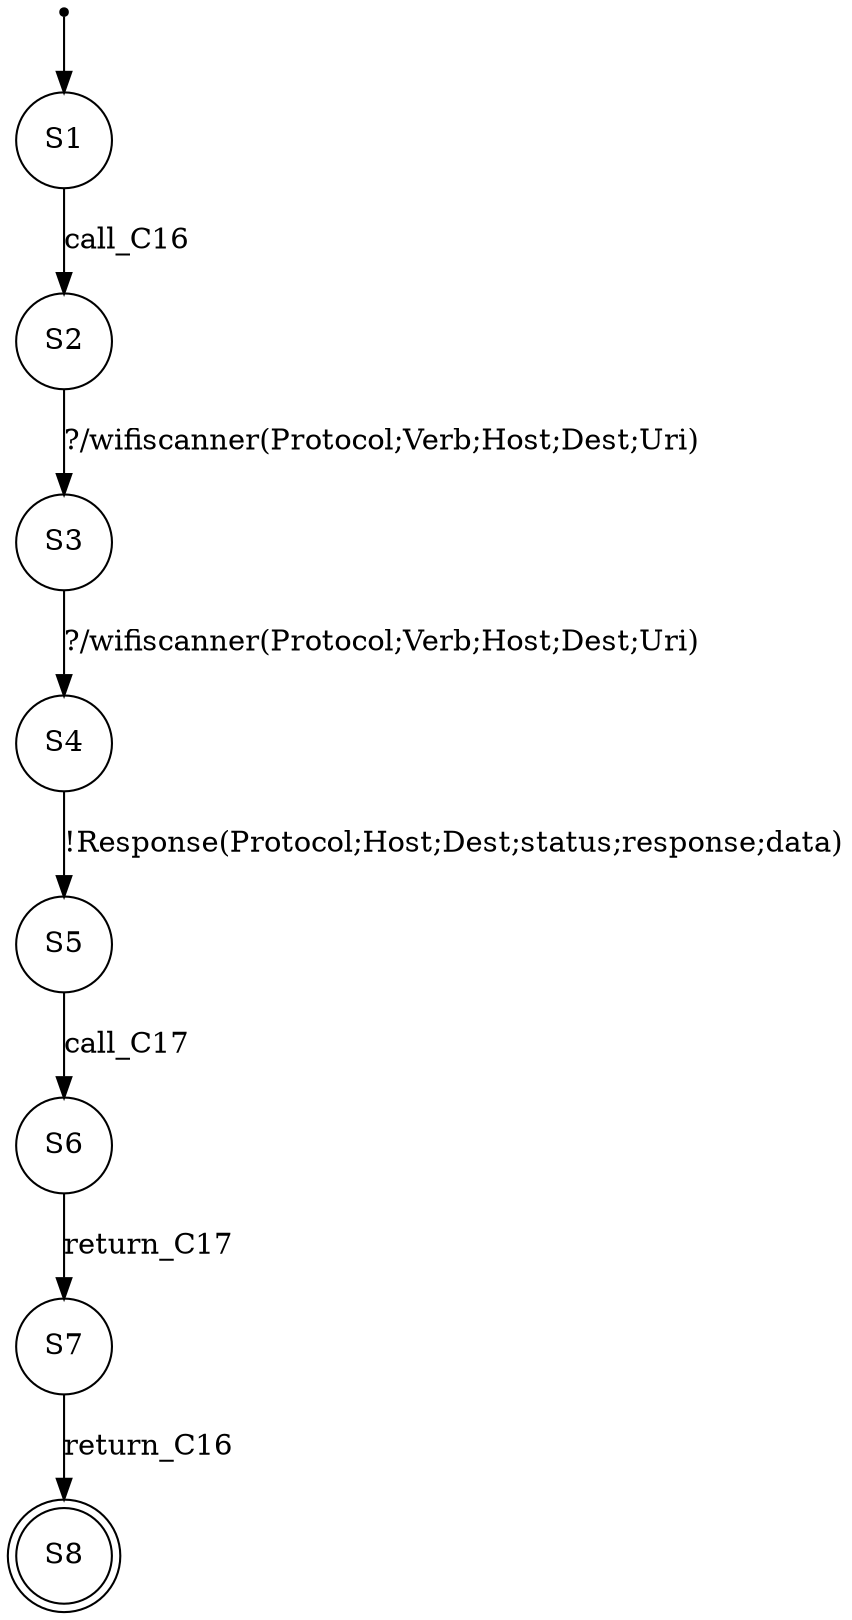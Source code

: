 digraph LTS {
S00[shape=point]
S1[label=S1,shape=circle];
S2[label=S2,shape=circle];
S3[label=S3,shape=circle];
S4[label=S4,shape=circle];
S5[label=S5,shape=circle];
S6[label=S6,shape=circle];
S7[label=S7,shape=circle];
S8[label=S8,shape=doublecircle];
S00 -> S1
S1 -> S2[label ="call_C16"];
S2 -> S3[label ="?/wifiscanner(Protocol;Verb;Host;Dest;Uri)"];
S3 -> S4[label ="?/wifiscanner(Protocol;Verb;Host;Dest;Uri)"];
S4 -> S5[label ="!Response(Protocol;Host;Dest;status;response;data)"];
S5 -> S6[label ="call_C17"];
S6 -> S7[label ="return_C17"];
S7 -> S8[label ="return_C16"];
}
